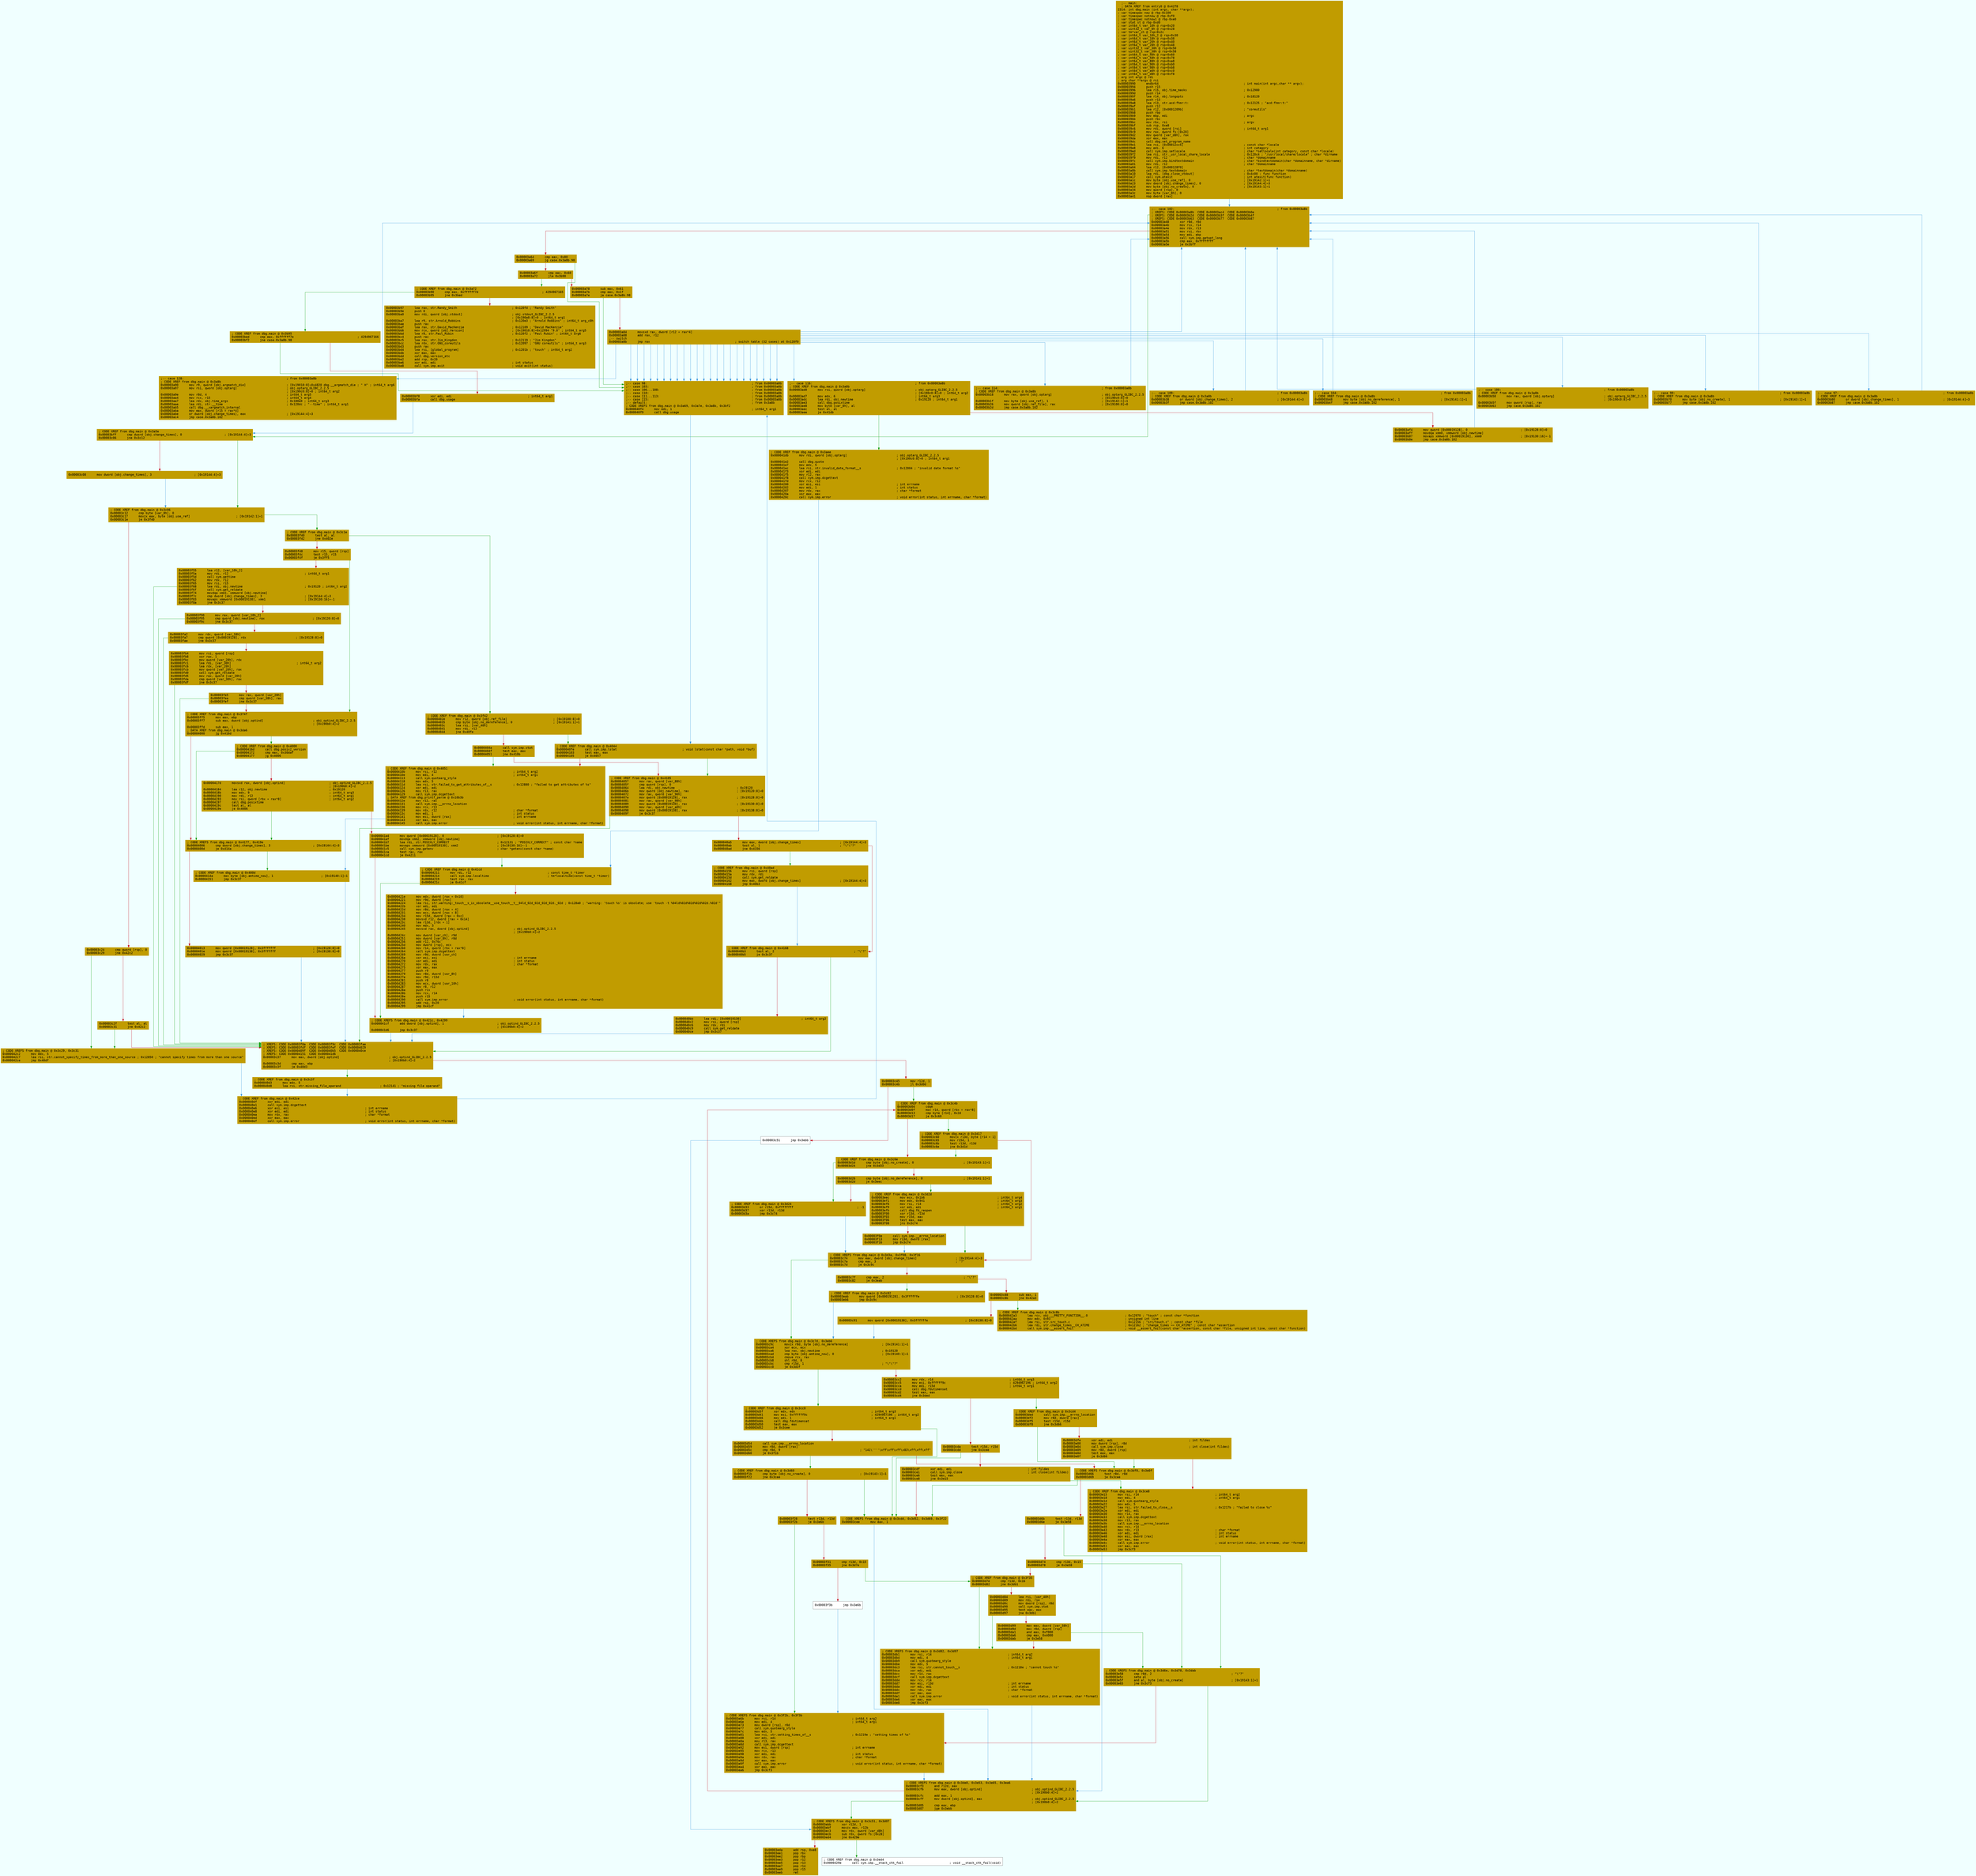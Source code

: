 digraph code {
	graph [bgcolor=azure fontsize=8 fontname="Courier" splines="ortho"];
	node [fillcolor=gray style=filled shape=box];
	edge [arrowhead="normal"];
	"0x00003990" [URL="dbg.main/0x00003990", fillcolor="#c19c00",color="#c19c00", fontname="Courier",label="  ;-- main:\l  ; DATA XREF from entry0 @ 0x42f8\l2314: int dbg.main (int argc, char **argv);\l; var timespec now @ rbp-0x100\l; var timespec notnow @ rbp-0xf0\l; var timespec notnow1 @ rbp-0xe0\l; var stat st @ rbp-0xd0\l; var int64_t var_10h @ rsp+0x20\l; var uint32_t var_8h @ rsp+0x28\l; var tm*var_ch @ rsp+0x2c\l; var int64_t var_10h_2 @ rsp+0x30\l; var int64_t var_18h @ rsp+0x38\l; var int64_t var_20h @ rsp+0x40\l; var int64_t var_28h @ rsp+0x48\l; var uint32_t var_30h @ rsp+0x50\l; var uint32_t var_38h @ rsp+0x58\l; var int64_t var_40h @ rsp+0x60\l; var int64_t var_58h @ rsp+0x78\l; var int64_t var_88h @ rsp+0xa8\l; var int64_t var_90h @ rsp+0xb0\l; var int64_t var_98h @ rsp+0xb8\l; var int64_t var_a0h @ rsp+0xc0\l; var int64_t var_d8h @ rsp+0xf8\l; arg int argc @ rdi\l; arg char **argv @ rsi\l0x00003990      endbr64                                                ; int main(int argc,char ** argv);\l0x00003994      push r15\l0x00003996      lea r15, obj.time_masks                                ; 0x12980\l0x0000399d      push r14\l0x0000399f      lea r14, obj.longopts                                  ; 0x18120\l0x000039a6      push r13\l0x000039a8      lea r13, str.acd:fhmr:t:                               ; 0x12125 ; \"acd:fhmr:t:\"\l0x000039af      push r12\l0x000039b1      lea r12, [0x0001209b]                                  ; \"coreutils\"\l0x000039b8      push rbp\l0x000039b9      mov ebp, edi                                           ; argc\l0x000039bb      push rbx\l0x000039bc      mov rbx, rsi                                           ; argv\l0x000039bf      sub rsp, 0xe8\l0x000039c6      mov rdi, qword [rsi]                                   ; int64_t arg1\l0x000039c9      mov rax, qword fs:[0x28]\l0x000039d2      mov qword [var_d8h], rax\l0x000039da      xor eax, eax\l0x000039dc      call dbg.set_program_name\l0x000039e1      lea rsi, [0x00012cc5]                                  ; const char *locale\l0x000039e8      mov edi, 6                                             ; int category\l0x000039ed      call sym.imp.setlocale                                 ; char *setlocale(int category, const char *locale)\l0x000039f2      lea rsi, str._usr_local_share_locale                   ; 0x120c4 ; \"/usr/local/share/locale\" ; char *dirname\l0x000039f9      mov rdi, r12                                           ; char *domainname\l0x000039fc      call sym.imp.bindtextdomain                            ; char *bindtextdomain(char *domainname, char *dirname)\l0x00003a01      mov rdi, r12                                           ; char *domainname\l0x00003a04      lea r12, [0x000128f0]\l0x00003a0b      call sym.imp.textdomain                                ; char *textdomain(char *domainname)\l0x00003a10      lea rdi, [dbg.close_stdout]                            ; 0x4c00 ; func function\l0x00003a17      call sym.atexit                                        ; int atexit(func function)\l0x00003a1c      mov byte [obj.use_ref], 0                              ; [0x19142:1]=1\l0x00003a23      mov dword [obj.change_times], 0                        ; [0x19144:4]=3\l0x00003a2d      mov byte [obj.no_create], 0                            ; [0x19143:1]=1\l0x00003a34      mov qword [rsp], 0\l0x00003a3c      mov byte [var_8h], 0\l0x00003a41      nop dword [rax]\l"]
	"0x00003a48" [URL="dbg.main/0x00003a48", fillcolor="#c19c00",color="#c19c00", fontname="Courier",label=";-- case 102:                                                          ; from 0x00003a8b\l; XREFS: CODE 0x00003a8b  CODE 0x00003ac4  CODE 0x00003b0e  \l; XREFS: CODE 0x00003b2d  CODE 0x00003b3f  CODE 0x00003b4f  \l; XREFS: CODE 0x00003b63  CODE 0x00003b77  CODE 0x00003b87  \l0x00003a48      xor r8d, r8d\l0x00003a4b      mov rcx, r14\l0x00003a4e      mov rdx, r13\l0x00003a51      mov rsi, rbx\l0x00003a54      mov edi, ebp\l0x00003a56      call sym.imp.getopt_long\l0x00003a5b      cmp eax, 0xffffffff\l0x00003a5e      je 0x3bff\l"]
	"0x00003a64" [URL="dbg.main/0x00003a64", fillcolor="#c19c00",color="#c19c00", fontname="Courier",label="0x00003a64      cmp eax, 0x80\l0x00003a69      jg case.0x3a8b.98\l"]
	"0x00003a6f" [URL="dbg.main/0x00003a6f", fillcolor="#c19c00",color="#c19c00", fontname="Courier",label="0x00003a6f      cmp eax, 0x60\l0x00003a72      jle 0x3b90\l"]
	"0x00003a78" [URL="dbg.main/0x00003a78", fillcolor="#c19c00",color="#c19c00", fontname="Courier",label="0x00003a78      sub eax, 0x61\l0x00003a7b      cmp eax, 0x1f\l0x00003a7e      ja case.0x3a8b.98\l"]
	"0x00003a84" [URL="dbg.main/0x00003a84", fillcolor="#c19c00",color="#c19c00", fontname="Courier",label="0x00003a84      movsxd rax, dword [r12 + rax*4]\l0x00003a88      add rax, r12\l;-- switch\l0x00003a8b      jmp rax                                                ; switch table (32 cases) at 0x128f0\l"]
	"0x00003a90" [URL="dbg.main/0x00003a90", fillcolor="#c19c00",color="#c19c00", fontname="Courier",label=";-- case 128:                                                          ; from 0x00003a8b\l; CODE XREF from dbg.main @ 0x3a8b\l0x00003a90      mov r9, qword [obj.argmatch_die]                       ; [0x19018:8]=0x4820 dbg.__argmatch_die ; \" H\" ; int64_t arg6\l0x00003a97      mov rsi, qword [obj.optarg]                            ; obj.optarg_GLIBC_2.2.5\l                                                                       ; [0x190c0:8]=0 ; int64_t arg2\l0x00003a9e      mov r8d, 4                                             ; int64_t arg5\l0x00003aa4      mov rcx, r15                                           ; int64_t arg4\l0x00003aa7      lea rdx, obj.time_args                                 ; 0x180e0 ; int64_t arg3\l0x00003aae      lea rdi, str.__time                                    ; 0x120dc ; \"--time\" ; int64_t arg1\l0x00003ab5      call dbg.__xargmatch_internal\l0x00003aba      mov eax, dword [r15 + rax*4]\l0x00003abe      or dword [obj.change_times], eax                       ; [0x19144:4]=3\l0x00003ac4      jmp case.0x3a8b.102\l"]
	"0x00003ad0" [URL="dbg.main/0x00003ad0", fillcolor="#c19c00",color="#c19c00", fontname="Courier",label=";-- case 116:                                                          ; from 0x00003a8b\l; CODE XREF from dbg.main @ 0x3a8b\l0x00003ad0      mov rsi, qword [obj.optarg]                            ; obj.optarg_GLIBC_2.2.5\l                                                                       ; [0x190c0:8]=0 ; int64_t arg2\l0x00003ad7      mov edx, 6                                             ; int64_t arg3\l0x00003adc      lea rdi, obj.newtime                                   ; 0x19120 ; int64_t arg1\l0x00003ae3      call dbg.posixtime\l0x00003ae8      mov byte [var_8h], al\l0x00003aec      test al, al\l0x00003aee      je 0x41db\l"]
	"0x00003af4" [URL="dbg.main/0x00003af4", fillcolor="#c19c00",color="#c19c00", fontname="Courier",label="0x00003af4      mov qword [0x00019128], 0                              ; [0x19128:8]=0\l0x00003aff      movdqa xmm0, xmmword [obj.newtime]\l0x00003b07      movaps xmmword [0x00019130], xmm0                      ; [0x19130:16]=-1\l0x00003b0e      jmp case.0x3a8b.102\l"]
	"0x00003b18" [URL="dbg.main/0x00003b18", fillcolor="#c19c00",color="#c19c00", fontname="Courier",label=";-- case 114:                                                          ; from 0x00003a8b\l; CODE XREF from dbg.main @ 0x3a8b\l0x00003b18      mov rax, qword [obj.optarg]                            ; obj.optarg_GLIBC_2.2.5\l                                                                       ; [0x190c0:8]=0\l0x00003b1f      mov byte [obj.use_ref], 1                              ; [0x19142:1]=1\l0x00003b26      mov qword [obj.ref_file], rax                          ; [0x19100:8]=0\l0x00003b2d      jmp case.0x3a8b.102\l"]
	"0x00003b38" [URL="dbg.main/0x00003b38", fillcolor="#c19c00",color="#c19c00", fontname="Courier",label=";-- case 109:                                                          ; from 0x00003a8b\l; CODE XREF from dbg.main @ 0x3a8b\l0x00003b38      or dword [obj.change_times], 2                         ; [0x19144:4]=3\l0x00003b3f      jmp case.0x3a8b.102\l"]
	"0x00003b48" [URL="dbg.main/0x00003b48", fillcolor="#c19c00",color="#c19c00", fontname="Courier",label=";-- case 104:                                                          ; from 0x00003a8b\l; CODE XREF from dbg.main @ 0x3a8b\l0x00003b48      mov byte [obj.no_dereference], 1                       ; [0x19141:1]=1\l0x00003b4f      jmp case.0x3a8b.102\l"]
	"0x00003b58" [URL="dbg.main/0x00003b58", fillcolor="#c19c00",color="#c19c00", fontname="Courier",label=";-- case 100:                                                          ; from 0x00003a8b\l; CODE XREF from dbg.main @ 0x3a8b\l0x00003b58      mov rax, qword [obj.optarg]                            ; obj.optarg_GLIBC_2.2.5\l                                                                       ; [0x190c0:8]=0\l0x00003b5f      mov qword [rsp], rax\l0x00003b63      jmp case.0x3a8b.102\l"]
	"0x00003b70" [URL="dbg.main/0x00003b70", fillcolor="#c19c00",color="#c19c00", fontname="Courier",label=";-- case 99:                                                           ; from 0x00003a8b\l; CODE XREF from dbg.main @ 0x3a8b\l0x00003b70      mov byte [obj.no_create], 1                            ; [0x19143:1]=1\l0x00003b77      jmp case.0x3a8b.102\l"]
	"0x00003b80" [URL="dbg.main/0x00003b80", fillcolor="#c19c00",color="#c19c00", fontname="Courier",label=";-- case 97:                                                           ; from 0x00003a8b\l; CODE XREF from dbg.main @ 0x3a8b\l0x00003b80      or dword [obj.change_times], 1                         ; [0x19144:4]=3\l0x00003b87      jmp case.0x3a8b.102\l"]
	"0x00003b90" [URL="dbg.main/0x00003b90", fillcolor="#c19c00",color="#c19c00", fontname="Courier",label="; CODE XREF from dbg.main @ 0x3a72\l0x00003b90      cmp eax, 0xffffff7d                                    ; 4294967165\l0x00003b95      jne 0x3bed\l"]
	"0x00003b97" [URL="dbg.main/0x00003b97", fillcolor="#c19c00",color="#c19c00", fontname="Courier",label="0x00003b97      lea rax, str.Randy_Smith                               ; 0x120fd ; \"Randy Smith\"\l0x00003b9e      push 0\l0x00003ba0      mov rdi, qword [obj.stdout]                            ; obj.stdout_GLIBC_2.2.5\l                                                                       ; [0x190a8:8]=0 ; int64_t arg1\l0x00003ba7      lea r9, str.Arnold_Robbins                             ; 0x120e3 ; \"Arnold Robbins\" ; int64_t arg_c0h\l0x00003bae      push rax\l0x00003baf      lea rax, str.David_MacKenzie                           ; 0x12109 ; \"David MacKenzie\"\l0x00003bb6      mov rcx, qword [obj.Version]                           ; [0x19010:8]=0x12994 \"9.0\" ; int64_t arg5\l0x00003bbd      lea r8, str.Paul_Rubin                                 ; 0x120f2 ; \"Paul Rubin\" ; int64_t arg6\l0x00003bc4      push rax\l0x00003bc5      lea rax, str.Jim_Kingdon                               ; 0x12119 ; \"Jim Kingdon\"\l0x00003bcc      lea rdx, str.GNU_coreutils                             ; 0x12097 ; \"GNU coreutils\" ; int64_t arg3\l0x00003bd3      push rax\l0x00003bd4      lea rsi, [global_program]                              ; 0x1201b ; \"touch\" ; int64_t arg2\l0x00003bdb      xor eax, eax\l0x00003bdd      call dbg.version_etc\l0x00003be2      add rsp, 0x20\l0x00003be6      xor edi, edi                                           ; int status\l0x00003be8      call sym.imp.exit                                      ; void exit(int status)\l"]
	"0x00003bed" [URL="dbg.main/0x00003bed", fillcolor="#c19c00",color="#c19c00", fontname="Courier",label="; CODE XREF from dbg.main @ 0x3b95\l0x00003bed      cmp eax, 0xffffff7e                                    ; 4294967166\l0x00003bf2      jne case.0x3a8b.98\l"]
	"0x00003bf8" [URL="dbg.main/0x00003bf8", fillcolor="#c19c00",color="#c19c00", fontname="Courier",label="0x00003bf8      xor edi, edi                                           ; int64_t arg1\l0x00003bfa      call dbg.usage\l"]
	"0x00003bff" [URL="dbg.main/0x00003bff", fillcolor="#c19c00",color="#c19c00", fontname="Courier",label="; CODE XREF from dbg.main @ 0x3a5e\l0x00003bff      cmp dword [obj.change_times], 0                        ; [0x19144:4]=3\l0x00003c06      jne 0x3c12\l"]
	"0x00003c08" [URL="dbg.main/0x00003c08", fillcolor="#c19c00",color="#c19c00", fontname="Courier",label="0x00003c08      mov dword [obj.change_times], 3                        ; [0x19144:4]=3\l"]
	"0x00003c12" [URL="dbg.main/0x00003c12", fillcolor="#c19c00",color="#c19c00", fontname="Courier",label="; CODE XREF from dbg.main @ 0x3c06\l0x00003c12      cmp byte [var_8h], 0\l0x00003c17      movzx eax, byte [obj.use_ref]                          ; [0x19142:1]=1\l0x00003c1e      je 0x3f40\l"]
	"0x00003c24" [URL="dbg.main/0x00003c24", fillcolor="#c19c00",color="#c19c00", fontname="Courier",label="0x00003c24      cmp qword [rsp], 0\l0x00003c29      jne 0x42c2\l"]
	"0x00003c2f" [URL="dbg.main/0x00003c2f", fillcolor="#c19c00",color="#c19c00", fontname="Courier",label="0x00003c2f      test al, al\l0x00003c31      jne 0x42c2\l"]
	"0x00003c37" [URL="dbg.main/0x00003c37", fillcolor="#c19c00",color="#c19c00", fontname="Courier",label="; XREFS: CODE 0x00003f8a  CODE 0x00003f9c  CODE 0x00003fae  \l; XREFS: CODE 0x00003fdf  CODE 0x00003fef  CODE 0x00004029  \l; XREFS: CODE 0x0000409f  CODE 0x000040b5  CODE 0x000040ce  \l; XREFS: CODE 0x00004151  CODE 0x000041d6  \l0x00003c37      mov eax, dword [obj.optind]                            ; obj.optind_GLIBC_2.2.5\l                                                                       ; [0x190b0:4]=2\l0x00003c3d      cmp eax, ebp\l0x00003c3f      je 0x40d3\l"]
	"0x00003c45" [URL="dbg.main/0x00003c45", fillcolor="#c19c00",color="#c19c00", fontname="Courier",label="0x00003c45      mov r12d, 1\l0x00003c4b      jl 0x3d0d\l"]
	"0x00003c51" [URL="dbg.main/0x00003c51", fillcolor="white",color="#767676", fontname="Courier",label="0x00003c51      jmp 0x3ebb\l"]
	"0x00003c60" [URL="dbg.main/0x00003c60", fillcolor="#c19c00",color="#c19c00", fontname="Courier",label="; CODE XREF from dbg.main @ 0x3d17\l0x00003c60      movzx r13d, byte [r14 + 1]\l0x00003c65      mov r15d, 1\l0x00003c6b      test r13d, r13d\l0x00003c6e      jne 0x3d1d\l"]
	"0x00003c74" [URL="dbg.main/0x00003c74", fillcolor="#c19c00",color="#c19c00", fontname="Courier",label="; CODE XREFS from dbg.main @ 0x3d3a, 0x3f08, 0x3f16\l0x00003c74      mov eax, dword [obj.change_times]                      ; [0x19144:4]=3\l0x00003c7a      cmp eax, 3                                             ; \"?\"\l0x00003c7d      je 0x3c9c\l"]
	"0x00003c7f" [URL="dbg.main/0x00003c7f", fillcolor="#c19c00",color="#c19c00", fontname="Courier",label="0x00003c7f      cmp eax, 2                                             ; \"\\\"?\"\l0x00003c82      je 0x3eab\l"]
	"0x00003c88" [URL="dbg.main/0x00003c88", fillcolor="#c19c00",color="#c19c00", fontname="Courier",label="0x00003c88      sub eax, 1\l0x00003c8b      jne 0x42a3\l"]
	"0x00003c91" [URL="dbg.main/0x00003c91", fillcolor="#c19c00",color="#c19c00", fontname="Courier",label="0x00003c91      mov qword [0x00019138], 0x3ffffffe                     ; [0x19138:8]=0\l"]
	"0x00003c9c" [URL="dbg.main/0x00003c9c", fillcolor="#c19c00",color="#c19c00", fontname="Courier",label="; CODE XREFS from dbg.main @ 0x3c7d, 0x3eb6\l0x00003c9c      movzx r8d, byte [obj.no_dereference]                   ; [0x19141:1]=1\l0x00003ca4      xor ecx, ecx\l0x00003ca6      lea rax, obj.newtime                                   ; 0x19120\l0x00003cad      cmp byte [obj.amtime_now], 0                           ; [0x19140:1]=1\l0x00003cb4      cmove rcx, rax\l0x00003cb8      shl r8d, 8\l0x00003cbc      cmp r15d, 1                                            ; \"\\\"\\\"?\"\l0x00003cc0      je 0x3d3f\l"]
	"0x00003cc2" [URL="dbg.main/0x00003cc2", fillcolor="#c19c00",color="#c19c00", fontname="Courier",label="0x00003cc2      mov rdx, r14                                           ; int64_t arg3\l0x00003cc5      mov esi, 0xffffff9c                                    ; 4294967196 ; int64_t arg2\l0x00003cca      mov edi, r15d                                          ; int64_t arg1\l0x00003ccd      call dbg.fdutimensat\l0x00003cd2      test eax, eax\l0x00003cd4      jne 0x3ded\l"]
	"0x00003cda" [URL="dbg.main/0x00003cda", fillcolor="#c19c00",color="#c19c00", fontname="Courier",label="0x00003cda      test r15d, r15d\l0x00003cdd      jne 0x3cee\l"]
	"0x00003cdf" [URL="dbg.main/0x00003cdf", fillcolor="#c19c00",color="#c19c00", fontname="Courier",label="0x00003cdf      xor edi, edi                                           ; int fildes\l0x00003ce1      call sym.imp.close                                     ; int close(int fildes)\l0x00003ce6      test eax, eax\l0x00003ce8      jne 0x3e15\l"]
	"0x00003cee" [URL="dbg.main/0x00003cee", fillcolor="#c19c00",color="#c19c00", fontname="Courier",label="; CODE XREFS from dbg.main @ 0x3cdd, 0x3d52, 0x3d69, 0x3f22\l0x00003cee      mov eax, 1\l"]
	"0x00003cf3" [URL="dbg.main/0x00003cf3", fillcolor="#c19c00",color="#c19c00", fontname="Courier",label="; CODE XREFS from dbg.main @ 0x3de8, 0x3e53, 0x3e65, 0x3ea6\l0x00003cf3      and r12d, eax\l0x00003cf6      mov eax, dword [obj.optind]                            ; obj.optind_GLIBC_2.2.5\l                                                                       ; [0x190b0:4]=2\l0x00003cfc      add eax, 1\l0x00003cff      mov dword [obj.optind], eax                            ; obj.optind_GLIBC_2.2.5\l                                                                       ; [0x190b0:4]=2\l0x00003d05      cmp eax, ebp\l0x00003d07      jge 0x3ebb\l"]
	"0x00003d0d" [URL="dbg.main/0x00003d0d", fillcolor="#c19c00",color="#c19c00", fontname="Courier",label="; CODE XREF from dbg.main @ 0x3c4b\l0x00003d0d      cdqe\l0x00003d0f      mov r14, qword [rbx + rax*8]\l0x00003d13      cmp byte [r14], 0x2d\l0x00003d17      je 0x3c60\l"]
	"0x00003d1d" [URL="dbg.main/0x00003d1d", fillcolor="#c19c00",color="#c19c00", fontname="Courier",label="; CODE XREF from dbg.main @ 0x3c6e\l0x00003d1d      cmp byte [obj.no_create], 0                            ; [0x19143:1]=1\l0x00003d24      jne 0x3d33\l"]
	"0x00003d26" [URL="dbg.main/0x00003d26", fillcolor="#c19c00",color="#c19c00", fontname="Courier",label="0x00003d26      cmp byte [obj.no_dereference], 0                       ; [0x19141:1]=1\l0x00003d2d      je 0x3eec\l"]
	"0x00003d33" [URL="dbg.main/0x00003d33", fillcolor="#c19c00",color="#c19c00", fontname="Courier",label="; CODE XREF from dbg.main @ 0x3d24\l0x00003d33      or r15d, 0xffffffff                                    ; -1\l0x00003d37      xor r13d, r13d\l0x00003d3a      jmp 0x3c74\l"]
	"0x00003d3f" [URL="dbg.main/0x00003d3f", fillcolor="#c19c00",color="#c19c00", fontname="Courier",label="; CODE XREF from dbg.main @ 0x3cc0\l0x00003d3f      xor edx, edx                                           ; int64_t arg3\l0x00003d41      mov esi, 0xffffff9c                                    ; 4294967196 ; int64_t arg2\l0x00003d46      mov edi, 1                                             ; int64_t arg1\l0x00003d4b      call dbg.fdutimensat\l0x00003d50      test eax, eax\l0x00003d52      je 0x3cee\l"]
	"0x00003d54" [URL="dbg.main/0x00003d54", fillcolor="#c19c00",color="#c19c00", fontname="Courier",label="0x00003d54      call sym.imp.__errno_location\l0x00003d59      mov r8d, dword [rax]\l0x00003d5c      cmp r8d, 9                                             ; \"141\\''''\\xff\\xff\\xff\\x83\\xff\\xff\\xff\"\l0x00003d60      je 0x3f1b\l"]
	"0x00003d66" [URL="dbg.main/0x00003d66", fillcolor="#c19c00",color="#c19c00", fontname="Courier",label="; CODE XREFS from dbg.main @ 0x3df8, 0x3e0f\l0x00003d66      test r8d, r8d\l0x00003d69      je 0x3cee\l"]
	"0x00003d6b" [URL="dbg.main/0x00003d6b", fillcolor="#c19c00",color="#c19c00", fontname="Courier",label="0x00003d6b      test r13d, r13d\l0x00003d6e      je 0x3e58\l"]
	"0x00003d74" [URL="dbg.main/0x00003d74", fillcolor="#c19c00",color="#c19c00", fontname="Courier",label="0x00003d74      cmp r13d, 0x15\l0x00003d78      je 0x3e58\l"]
	"0x00003d7e" [URL="dbg.main/0x00003d7e", fillcolor="#c19c00",color="#c19c00", fontname="Courier",label="; CODE XREF from dbg.main @ 0x3f35\l0x00003d7e      cmp r13d, 0x16\l0x00003d82      jne 0x3db1\l"]
	"0x00003d84" [URL="dbg.main/0x00003d84", fillcolor="#c19c00",color="#c19c00", fontname="Courier",label="0x00003d84      lea rsi, [var_40h]\l0x00003d89      mov rdi, r14\l0x00003d8c      mov dword [rsp], r8d\l0x00003d90      call sym.imp.stat\l0x00003d95      test eax, eax\l0x00003d97      jne 0x3db1\l"]
	"0x00003d99" [URL="dbg.main/0x00003d99", fillcolor="#c19c00",color="#c19c00", fontname="Courier",label="0x00003d99      mov eax, dword [var_58h]\l0x00003d9d      mov r8d, dword [rsp]\l0x00003da1      and eax, 0xf000\l0x00003da6      cmp eax, 0x4000\l0x00003dab      je 0x3e58\l"]
	"0x00003db1" [URL="dbg.main/0x00003db1", fillcolor="#c19c00",color="#c19c00", fontname="Courier",label="; CODE XREFS from dbg.main @ 0x3d82, 0x3d97\l0x00003db1      mov rsi, r14                                           ; int64_t arg2\l0x00003db4      mov edi, 4                                             ; int64_t arg1\l0x00003db9      call sym.quotearg_style\l0x00003dbe      mov edx, 5\l0x00003dc3      lea rsi, str.cannot_touch__s                           ; 0x1218e ; \"cannot touch %s\"\l0x00003dca      xor edi, edi\l0x00003dcc      mov r14, rax\l0x00003dcf      call sym.imp.dcgettext\l0x00003dd4      mov rcx, r14\l0x00003dd7      mov esi, r13d                                          ; int errname\l0x00003dda      xor edi, edi                                           ; int status\l0x00003ddc      mov rdx, rax                                           ; char *format\l0x00003ddf      xor eax, eax\l0x00003de1      call sym.imp.error                                     ; void error(int status, int errname, char *format)\l0x00003de6      xor eax, eax\l0x00003de8      jmp 0x3cf3\l"]
	"0x00003ded" [URL="dbg.main/0x00003ded", fillcolor="#c19c00",color="#c19c00", fontname="Courier",label="; CODE XREF from dbg.main @ 0x3cd4\l0x00003ded      call sym.imp.__errno_location\l0x00003df2      mov r8d, dword [rax]\l0x00003df5      test r15d, r15d\l0x00003df8      jne 0x3d66\l"]
	"0x00003dfe" [URL="dbg.main/0x00003dfe", fillcolor="#c19c00",color="#c19c00", fontname="Courier",label="0x00003dfe      xor edi, edi                                           ; int fildes\l0x00003e00      mov dword [rsp], r8d\l0x00003e04      call sym.imp.close                                     ; int close(int fildes)\l0x00003e09      mov r8d, dword [rsp]\l0x00003e0d      test eax, eax\l0x00003e0f      je 0x3d66\l"]
	"0x00003e15" [URL="dbg.main/0x00003e15", fillcolor="#c19c00",color="#c19c00", fontname="Courier",label="; CODE XREF from dbg.main @ 0x3ce8\l0x00003e15      mov rsi, r14                                           ; int64_t arg2\l0x00003e18      mov edi, 4                                             ; int64_t arg1\l0x00003e1d      call sym.quotearg_style\l0x00003e22      mov edx, 5\l0x00003e27      lea rsi, str.failed_to_close__s                        ; 0x1217b ; \"failed to close %s\"\l0x00003e2e      xor edi, edi\l0x00003e30      mov r14, rax\l0x00003e33      call sym.imp.dcgettext\l0x00003e38      mov r13, rax\l0x00003e3b      call sym.imp.__errno_location\l0x00003e40      mov rcx, r14\l0x00003e43      mov rdx, r13                                           ; char *format\l0x00003e46      xor edi, edi                                           ; int status\l0x00003e48      mov esi, dword [rax]                                   ; int errname\l0x00003e4a      xor eax, eax\l0x00003e4c      call sym.imp.error                                     ; void error(int status, int errname, char *format)\l0x00003e51      xor eax, eax\l0x00003e53      jmp 0x3cf3\l"]
	"0x00003e58" [URL="dbg.main/0x00003e58", fillcolor="#c19c00",color="#c19c00", fontname="Courier",label="; CODE XREFS from dbg.main @ 0x3d6e, 0x3d78, 0x3dab\l0x00003e58      cmp r8d, 2                                             ; \"\\\"?\"\l0x00003e5c      sete al\l0x00003e5f      and al, byte [obj.no_create]                           ; [0x19143:1]=1\l0x00003e65      jne 0x3cf3\l"]
	"0x00003e6b" [URL="dbg.main/0x00003e6b", fillcolor="#c19c00",color="#c19c00", fontname="Courier",label="; CODE XREFS from dbg.main @ 0x3f2b, 0x3f3b\l0x00003e6b      mov rsi, r14                                           ; int64_t arg2\l0x00003e6e      mov edi, 4                                             ; int64_t arg1\l0x00003e73      mov dword [rsp], r8d\l0x00003e77      call sym.quotearg_style\l0x00003e7c      mov edx, 5\l0x00003e81      lea rsi, str.setting_times_of__s                       ; 0x1219e ; \"setting times of %s\"\l0x00003e88      xor edi, edi\l0x00003e8a      mov r13, rax\l0x00003e8d      call sym.imp.dcgettext\l0x00003e92      mov esi, dword [rsp]                                   ; int errname\l0x00003e95      mov rcx, r13\l0x00003e98      xor edi, edi                                           ; int status\l0x00003e9a      mov rdx, rax                                           ; char *format\l0x00003e9d      xor eax, eax\l0x00003e9f      call sym.imp.error                                     ; void error(int status, int errname, char *format)\l0x00003ea4      xor eax, eax\l0x00003ea6      jmp 0x3cf3\l"]
	"0x00003eab" [URL="dbg.main/0x00003eab", fillcolor="#c19c00",color="#c19c00", fontname="Courier",label="; CODE XREF from dbg.main @ 0x3c82\l0x00003eab      mov qword [0x00019128], 0x3ffffffe                     ; [0x19128:8]=0\l0x00003eb6      jmp 0x3c9c\l"]
	"0x00003ebb" [URL="dbg.main/0x00003ebb", fillcolor="#c19c00",color="#c19c00", fontname="Courier",label="; CODE XREFS from dbg.main @ 0x3c51, 0x3d07\l0x00003ebb      xor r12d, 1\l0x00003ebf      movzx eax, r12b\l0x00003ec3      mov rdx, qword [var_d8h]\l0x00003ecb      sub rdx, qword fs:[0x28]\l0x00003ed4      jne 0x429e\l"]
	"0x00003eda" [URL="dbg.main/0x00003eda", fillcolor="#c19c00",color="#c19c00", fontname="Courier",label="0x00003eda      add rsp, 0xe8\l0x00003ee1      pop rbx\l0x00003ee2      pop rbp\l0x00003ee3      pop r12\l0x00003ee5      pop r13\l0x00003ee7      pop r14\l0x00003ee9      pop r15\l0x00003eeb      ret\l"]
	"0x00003eec" [URL="dbg.main/0x00003eec", fillcolor="#c19c00",color="#c19c00", fontname="Courier",label="; CODE XREF from dbg.main @ 0x3d2d\l0x00003eec      mov ecx, 0x1b6                                         ; int64_t arg4\l0x00003ef1      mov edx, 0x941                                         ; int64_t arg3\l0x00003ef6      mov rsi, r14                                           ; int64_t arg2\l0x00003ef9      xor edi, edi                                           ; int64_t arg1\l0x00003efb      call dbg.fd_reopen\l0x00003f00      xor r13d, r13d\l0x00003f03      mov r15d, eax\l0x00003f06      test eax, eax\l0x00003f08      jns 0x3c74\l"]
	"0x00003f0e" [URL="dbg.main/0x00003f0e", fillcolor="#c19c00",color="#c19c00", fontname="Courier",label="0x00003f0e      call sym.imp.__errno_location\l0x00003f13      mov r13d, dword [rax]\l0x00003f16      jmp 0x3c74\l"]
	"0x00003f1b" [URL="dbg.main/0x00003f1b", fillcolor="#c19c00",color="#c19c00", fontname="Courier",label="; CODE XREF from dbg.main @ 0x3d60\l0x00003f1b      cmp byte [obj.no_create], 0                            ; [0x19143:1]=1\l0x00003f22      jne 0x3cee\l"]
	"0x00003f28" [URL="dbg.main/0x00003f28", fillcolor="#c19c00",color="#c19c00", fontname="Courier",label="0x00003f28      test r13d, r13d\l0x00003f2b      je 0x3e6b\l"]
	"0x00003f31" [URL="dbg.main/0x00003f31", fillcolor="#c19c00",color="#c19c00", fontname="Courier",label="0x00003f31      cmp r13d, 0x15\l0x00003f35      jne 0x3d7e\l"]
	"0x00003f3b" [URL="dbg.main/0x00003f3b", fillcolor="white",color="#767676", fontname="Courier",label="0x00003f3b      jmp 0x3e6b\l"]
	"0x00003f40" [URL="dbg.main/0x00003f40", fillcolor="#c19c00",color="#c19c00", fontname="Courier",label="; CODE XREF from dbg.main @ 0x3c1e\l0x00003f40      test al, al\l0x00003f42      jne 0x402e\l"]
	"0x00003f48" [URL="dbg.main/0x00003f48", fillcolor="#c19c00",color="#c19c00", fontname="Courier",label="0x00003f48      mov r15, qword [rsp]\l0x00003f4c      test r15, r15\l0x00003f4f      je 0x3ff5\l"]
	"0x00003f55" [URL="dbg.main/0x00003f55", fillcolor="#c19c00",color="#c19c00", fontname="Courier",label="0x00003f55      lea r12, [var_10h_2]\l0x00003f5a      mov rdi, r12                                           ; int64_t arg1\l0x00003f5d      call sym.gettime\l0x00003f62      mov rdx, r12\l0x00003f65      mov rsi, r15\l0x00003f68      lea rdi, obj.newtime                                   ; 0x19120 ; int64_t arg2\l0x00003f6f      call sym.get_reldate\l0x00003f74      movdqa xmm1, xmmword [obj.newtime]\l0x00003f7c      cmp dword [obj.change_times], 3                        ; [0x19144:4]=3\l0x00003f83      movaps xmmword [0x00019130], xmm1                      ; [0x19130:16]=-1\l0x00003f8a      jne 0x3c37\l"]
	"0x00003f90" [URL="dbg.main/0x00003f90", fillcolor="#c19c00",color="#c19c00", fontname="Courier",label="0x00003f90      mov rax, qword [var_10h_2]\l0x00003f95      cmp qword [obj.newtime], rax                           ; [0x19120:8]=0\l0x00003f9c      jne 0x3c37\l"]
	"0x00003fa2" [URL="dbg.main/0x00003fa2", fillcolor="#c19c00",color="#c19c00", fontname="Courier",label="0x00003fa2      mov rdx, qword [var_18h]\l0x00003fa7      cmp qword [0x00019128], rdx                            ; [0x19128:8]=0\l0x00003fae      jne 0x3c37\l"]
	"0x00003fb4" [URL="dbg.main/0x00003fb4", fillcolor="#c19c00",color="#c19c00", fontname="Courier",label="0x00003fb4      mov rsi, qword [rsp]\l0x00003fb8      xor rax, 1\l0x00003fbc      mov qword [var_28h], rdx\l0x00003fc1      lea rdi, [var_30h]                                     ; int64_t arg2\l0x00003fc6      lea rdx, [var_20h]\l0x00003fcb      mov qword [var_20h], rax\l0x00003fd0      call sym.get_reldate\l0x00003fd5      mov rax, qword [var_20h]\l0x00003fda      cmp qword [var_30h], rax\l0x00003fdf      jne 0x3c37\l"]
	"0x00003fe5" [URL="dbg.main/0x00003fe5", fillcolor="#c19c00",color="#c19c00", fontname="Courier",label="0x00003fe5      mov rax, qword [var_28h]\l0x00003fea      cmp qword [var_38h], rax\l0x00003fef      jne 0x3c37\l"]
	"0x00003ff5" [URL="dbg.main/0x00003ff5", fillcolor="#c19c00",color="#c19c00", fontname="Courier",label="; CODE XREF from dbg.main @ 0x3f4f\l0x00003ff5      mov eax, ebp\l0x00003ff7      sub eax, dword [obj.optind]                            ; obj.optind_GLIBC_2.2.5\l                                                                       ; [0x190b0:4]=2\l0x00003ffd      sub eax, 1\l; DATA XREF from dbg.main @ 0x3da6\l0x00004000      jg 0x416d\l"]
	"0x00004006" [URL="dbg.main/0x00004006", fillcolor="#c19c00",color="#c19c00", fontname="Courier",label="; CODE XREFS from dbg.main @ 0x4177, 0x419e\l0x00004006      cmp dword [obj.change_times], 3                        ; [0x19144:4]=3\l0x0000400d      je 0x414a\l"]
	"0x00004013" [URL="dbg.main/0x00004013", fillcolor="#c19c00",color="#c19c00", fontname="Courier",label="0x00004013      mov qword [0x00019128], 0x3fffffff                     ; [0x19128:8]=0\l0x0000401e      mov qword [0x00019138], 0x3fffffff                     ; [0x19138:8]=0\l0x00004029      jmp 0x3c37\l"]
	"0x0000402e" [URL="dbg.main/0x0000402e", fillcolor="#c19c00",color="#c19c00", fontname="Courier",label="; CODE XREF from dbg.main @ 0x3f42\l0x0000402e      mov r12, qword [obj.ref_file]                          ; [0x19100:8]=0\l0x00004035      cmp byte [obj.no_dereference], 0                       ; [0x19141:1]=1\l0x0000403c      lea rsi, [var_40h]\l0x00004041      mov rdi, r12\l0x00004044      jne 0x40fe\l"]
	"0x0000404a" [URL="dbg.main/0x0000404a", fillcolor="#c19c00",color="#c19c00", fontname="Courier",label="0x0000404a      call sym.imp.stat\l0x0000404f      test eax, eax\l0x00004051      jne 0x410b\l"]
	"0x00004057" [URL="dbg.main/0x00004057", fillcolor="#c19c00",color="#c19c00", fontname="Courier",label="; CODE XREF from dbg.main @ 0x4105\l0x00004057      mov rax, qword [var_88h]\l0x0000405f      cmp qword [rsp], 0\l0x00004064      lea rdi, obj.newtime                                   ; 0x19120\l0x0000406b      mov qword [obj.newtime], rax                           ; [0x19120:8]=0\l0x00004072      mov rax, qword [var_90h]\l0x0000407a      mov qword [0x00019128], rax                            ; [0x19128:8]=0\l0x00004081      mov rax, qword [var_98h]\l0x00004089      mov qword [0x00019130], rax                            ; [0x19130:8]=0\l0x00004090      mov rax, qword [var_a0h]\l0x00004098      mov qword [0x00019138], rax                            ; [0x19138:8]=0\l0x0000409f      je 0x3c37\l"]
	"0x000040a5" [URL="dbg.main/0x000040a5", fillcolor="#c19c00",color="#c19c00", fontname="Courier",label="0x000040a5      mov eax, dword [obj.change_times]                      ; [0x19144:4]=3\l0x000040ab      test al, 1                                             ; \"\\\"\\\"?\"\l0x000040ad      jne 0x4156\l"]
	"0x000040b3" [URL="dbg.main/0x000040b3", fillcolor="#c19c00",color="#c19c00", fontname="Courier",label="; CODE XREF from dbg.main @ 0x4168\l0x000040b3      test al, 2                                             ; \"\\\"?\"\l0x000040b5      je 0x3c37\l"]
	"0x000040bb" [URL="dbg.main/0x000040bb", fillcolor="#c19c00",color="#c19c00", fontname="Courier",label="0x000040bb      lea rdi, [0x00019130]                                  ; int64_t arg2\l0x000040c2      mov rsi, qword [rsp]\l0x000040c6      mov rdx, rdi\l0x000040c9      call sym.get_reldate\l0x000040ce      jmp 0x3c37\l"]
	"0x000040d3" [URL="dbg.main/0x000040d3", fillcolor="#c19c00",color="#c19c00", fontname="Courier",label="; CODE XREF from dbg.main @ 0x3c3f\l0x000040d3      mov edx, 5\l0x000040d8      lea rsi, str.missing_file_operand                      ; 0x12141 ; \"missing file operand\"\l"]
	"0x000040df" [URL="dbg.main/0x000040df", fillcolor="#c19c00",color="#c19c00", fontname="Courier",label="; CODE XREF from dbg.main @ 0x42ce\l0x000040df      xor edi, edi\l0x000040e1      call sym.imp.dcgettext\l0x000040e6      xor esi, esi                                           ; int errname\l0x000040e8      xor edi, edi                                           ; int status\l0x000040ea      mov rdx, rax                                           ; char *format\l0x000040ed      xor eax, eax\l0x000040ef      call sym.imp.error                                     ; void error(int status, int errname, char *format)\l"]
	"0x000040f4" [URL="dbg.main/0x000040f4", fillcolor="#c19c00",color="#c19c00", fontname="Courier",label=";-- case 98:                                                           ; from 0x00003a8b\l;-- case 103:                                                          ; from 0x00003a8b\l;-- case 106...108:                                                    ; from 0x00003a8b\l;-- case 110:                                                          ; from 0x00003a8b\l;-- case 111...113:                                                    ; from 0x00003a8b\l;-- case 115:                                                          ; from 0x00003a8b\l;-- default:                                                           ; from 0x3a8b\l; CODE XREFS from dbg.main @ 0x3a69, 0x3a7e, 0x3a8b, 0x3bf2\l0x000040f4      mov edi, 1                                             ; int64_t arg1\l0x000040f9      call dbg.usage\l"]
	"0x000040fe" [URL="dbg.main/0x000040fe", fillcolor="#c19c00",color="#c19c00", fontname="Courier",label="; CODE XREF from dbg.main @ 0x4044\l0x000040fe      call sym.imp.lstat                                     ; void lstat(const char *path, void *buf)\l0x00004103      test eax, eax\l0x00004105      je 0x4057\l"]
	"0x0000410b" [URL="dbg.main/0x0000410b", fillcolor="#c19c00",color="#c19c00", fontname="Courier",label="; CODE XREF from dbg.main @ 0x4051\l0x0000410b      mov rsi, r12                                           ; int64_t arg2\l0x0000410e      mov edi, 4                                             ; int64_t arg1\l0x00004113      call sym.quotearg_style\l0x00004118      mov edx, 5\l0x0000411d      lea rsi, str.failed_to_get_attributes_of__s            ; 0x12880 ; \"failed to get attributes of %s\"\l0x00004124      xor edi, edi\l0x00004126      mov r13, rax\l0x00004129      call sym.imp.dcgettext\l; DATA XREF from dbg.printf_parse @ 0x10b3b\l0x0000412e      mov r12, rax\l0x00004131      call sym.imp.__errno_location\l0x00004136      mov rcx, r13\l0x00004139      mov rdx, r12                                           ; char *format\l0x0000413c      mov edi, 1                                             ; int status\l0x00004141      mov esi, dword [rax]                                   ; int errname\l0x00004143      xor eax, eax\l0x00004145      call sym.imp.error                                     ; void error(int status, int errname, char *format)\l"]
	"0x0000414a" [URL="dbg.main/0x0000414a", fillcolor="#c19c00",color="#c19c00", fontname="Courier",label="; CODE XREF from dbg.main @ 0x400d\l0x0000414a      mov byte [obj.amtime_now], 1                           ; [0x19140:1]=1\l0x00004151      jmp 0x3c37\l"]
	"0x00004156" [URL="dbg.main/0x00004156", fillcolor="#c19c00",color="#c19c00", fontname="Courier",label="; CODE XREF from dbg.main @ 0x40ad\l0x00004156      mov rsi, qword [rsp]\l0x0000415a      mov rdx, rdi\l0x0000415d      call sym.get_reldate\l0x00004162      mov eax, dword [obj.change_times]                      ; [0x19144:4]=3\l0x00004168      jmp 0x40b3\l"]
	"0x0000416d" [URL="dbg.main/0x0000416d", fillcolor="#c19c00",color="#c19c00", fontname="Courier",label="; CODE XREF from dbg.main @ 0x4000\l0x0000416d      call dbg.posix2_version\l0x00004172      cmp eax, 0x30daf\l0x00004177      jg 0x4006\l"]
	"0x0000417d" [URL="dbg.main/0x0000417d", fillcolor="#c19c00",color="#c19c00", fontname="Courier",label="0x0000417d      movsxd rax, dword [obj.optind]                         ; obj.optind_GLIBC_2.2.5\l                                                                       ; [0x190b0:4]=2\l0x00004184      lea r12, obj.newtime                                   ; 0x19120\l0x0000418b      mov edx, 9                                             ; int64_t arg3\l0x00004190      mov rdi, r12                                           ; int64_t arg1\l0x00004193      mov rsi, qword [rbx + rax*8]                           ; int64_t arg2\l0x00004197      call dbg.posixtime\l0x0000419c      test al, al\l0x0000419e      je 0x4006\l"]
	"0x000041a4" [URL="dbg.main/0x000041a4", fillcolor="#c19c00",color="#c19c00", fontname="Courier",label="0x000041a4      mov qword [0x00019128], 0                              ; [0x19128:8]=0\l0x000041af      movdqa xmm2, xmmword [obj.newtime]\l0x000041b7      lea rdi, str.POSIXLY_CORRECT                           ; 0x12131 ; \"POSIXLY_CORRECT\" ; const char *name\l0x000041be      movaps xmmword [0x00019130], xmm2                      ; [0x19130:16]=-1\l0x000041c5      call sym.imp.getenv                                    ; char *getenv(const char *name)\l0x000041ca      test rax, rax\l0x000041cd      je 0x4211\l"]
	"0x000041cf" [URL="dbg.main/0x000041cf", fillcolor="#c19c00",color="#c19c00", fontname="Courier",label="; CODE XREFS from dbg.main @ 0x421c, 0x4299\l0x000041cf      add dword [obj.optind], 1                              ; obj.optind_GLIBC_2.2.5\l                                                                       ; [0x190b0:4]=2\l0x000041d6      jmp 0x3c37\l"]
	"0x000041db" [URL="dbg.main/0x000041db", fillcolor="#c19c00",color="#c19c00", fontname="Courier",label="; CODE XREF from dbg.main @ 0x3aee\l0x000041db      mov rdi, qword [obj.optarg]                            ; obj.optarg_GLIBC_2.2.5\l                                                                       ; [0x190c0:8]=0 ; int64_t arg1\l0x000041e2      call dbg.quote\l0x000041e7      mov edx, 5\l0x000041ec      lea rsi, str.invalid_date_format__s                    ; 0x12004 ; \"invalid date format %s\"\l0x000041f3      xor edi, edi\l0x000041f5      mov r12, rax\l0x000041f8      call sym.imp.dcgettext\l0x000041fd      mov rcx, r12\l0x00004200      xor esi, esi                                           ; int errname\l0x00004202      mov edi, 1                                             ; int status\l0x00004207      mov rdx, rax                                           ; char *format\l0x0000420a      xor eax, eax\l0x0000420c      call sym.imp.error                                     ; void error(int status, int errname, char *format)\l"]
	"0x00004211" [URL="dbg.main/0x00004211", fillcolor="#c19c00",color="#c19c00", fontname="Courier",label="; CODE XREF from dbg.main @ 0x41cd\l0x00004211      mov rdi, r12                                           ; const time_t *timer\l0x00004214      call sym.imp.localtime                                 ; tm*localtime(const time_t *timer)\l0x00004219      test rax, rax\l0x0000421c      je 0x41cf\l"]
	"0x0000421e" [URL="dbg.main/0x0000421e", fillcolor="#c19c00",color="#c19c00", fontname="Courier",label="0x0000421e      mov edx, dword [rax + 0x10]\l0x00004221      mov r9d, dword [rax]\l0x00004224      lea rsi, str.warning:_touch__s_is_obsolete__use_touch__t__04ld_02d_02d_02d_02d._02d ; 0x128a0 ; \"warning: 'touch %s' is obsolete; use 'touch -t %04ld%02d%02d%02d%02d.%02d'\"\l0x0000422b      xor edi, edi\l0x0000422d      mov r8d, dword [rax + 4]\l0x00004231      mov ecx, dword [rax + 8]\l0x00004234      mov r15d, dword [rax + 0xc]\l0x00004238      movsxd r12, dword [rax + 0x14]\l0x0000423c      lea r13d, [rdx + 1]\l0x00004240      mov edx, 5\l0x00004245      movsxd rax, dword [obj.optind]                         ; obj.optind_GLIBC_2.2.5\l                                                                       ; [0x190b0:4]=2\l0x0000424c      mov dword [var_ch], r9d\l0x00004251      mov dword [var_8h], r8d\l0x00004256      add r12, 0x76c\l0x0000425d      mov dword [rsp], ecx\l0x00004260      mov r14, qword [rbx + rax*8]\l0x00004264      call sym.imp.dcgettext\l0x00004269      mov r9d, dword [var_ch]\l0x0000426e      xor esi, esi                                           ; int errname\l0x00004270      xor edi, edi                                           ; int status\l0x00004272      mov rdx, rax                                           ; char *format\l0x00004275      xor eax, eax\l0x00004277      push r9\l0x00004279      mov r8d, dword [var_8h]\l0x0000427e      mov r9d, r13d\l0x00004281      push r8\l0x00004283      mov ecx, dword [var_10h]\l0x00004287      mov r8, r12\l0x0000428a      push rcx\l0x0000428b      mov rcx, r14\l0x0000428e      push r15\l0x00004290      call sym.imp.error                                     ; void error(int status, int errname, char *format)\l0x00004295      add rsp, 0x20\l0x00004299      jmp 0x41cf\l"]
	"0x0000429e" [URL="dbg.main/0x0000429e", fillcolor="white",color="#767676", fontname="Courier",label="; CODE XREF from dbg.main @ 0x3ed4\l0x0000429e      call sym.imp.__stack_chk_fail                          ; void __stack_chk_fail(void)\l"]
	"0x000042a3" [URL="dbg.main/0x000042a3", fillcolor="#c19c00",color="#c19c00", fontname="Courier",label="; CODE XREF from dbg.main @ 0x3c8b\l0x000042a3      lea rcx, obj.__PRETTY_FUNCTION__.0                     ; 0x12970 ; \"touch\" ; const char *function\l0x000042aa      mov edx, 0x93                                          ; unsigned int line\l0x000042af      lea rsi, str.src_touch.c                               ; 0x12156 ; \"src/touch.c\" ; const char *file\l0x000042b6      lea rdi, str.change_times__CH_ATIME                    ; 0x12162 ; \"change_times == CH_ATIME\" ; const char *assertion\l0x000042bd      call sym.imp.__assert_fail                             ; void __assert_fail(const char *assertion, const char *file, unsigned int line, const char *function)\l"]
	"0x000042c2" [URL="dbg.main/0x000042c2", fillcolor="#c19c00",color="#c19c00", fontname="Courier",label="; CODE XREFS from dbg.main @ 0x3c29, 0x3c31\l0x000042c2      mov edx, 5\l0x000042c7      lea rsi, str.cannot_specify_times_from_more_than_one_source ; 0x12850 ; \"cannot specify times from more than one source\"\l0x000042ce      jmp 0x40df\l"]
        "0x00003990" -> "0x00003a48" [color="#3a96dd"];
        "0x00003a48" -> "0x00003bff" [color="#13a10e"];
        "0x00003a48" -> "0x00003a64" [color="#c50f1f"];
        "0x00003a64" -> "0x000040f4" [color="#13a10e"];
        "0x00003a64" -> "0x00003a6f" [color="#c50f1f"];
        "0x00003a6f" -> "0x00003b90" [color="#13a10e"];
        "0x00003a6f" -> "0x00003a78" [color="#c50f1f"];
        "0x00003a78" -> "0x000040f4" [color="#13a10e"];
        "0x00003a78" -> "0x00003a84" [color="#c50f1f"];
        "0x00003a84" -> "0x00003b80" [color="#3a96dd"];
        "0x00003a84" -> "0x000040f4" [color="#3a96dd"];
        "0x00003a84" -> "0x00003b70" [color="#3a96dd"];
        "0x00003a84" -> "0x00003b58" [color="#3a96dd"];
        "0x00003a84" -> "0x000040f4" [color="#3a96dd"];
        "0x00003a84" -> "0x00003a48" [color="#3a96dd"];
        "0x00003a84" -> "0x000040f4" [color="#3a96dd"];
        "0x00003a84" -> "0x00003b48" [color="#3a96dd"];
        "0x00003a84" -> "0x000040f4" [color="#3a96dd"];
        "0x00003a84" -> "0x000040f4" [color="#3a96dd"];
        "0x00003a84" -> "0x000040f4" [color="#3a96dd"];
        "0x00003a84" -> "0x000040f4" [color="#3a96dd"];
        "0x00003a84" -> "0x00003b38" [color="#3a96dd"];
        "0x00003a84" -> "0x000040f4" [color="#3a96dd"];
        "0x00003a84" -> "0x000040f4" [color="#3a96dd"];
        "0x00003a84" -> "0x000040f4" [color="#3a96dd"];
        "0x00003a84" -> "0x000040f4" [color="#3a96dd"];
        "0x00003a84" -> "0x00003b18" [color="#3a96dd"];
        "0x00003a84" -> "0x000040f4" [color="#3a96dd"];
        "0x00003a84" -> "0x00003ad0" [color="#3a96dd"];
        "0x00003a84" -> "0x000040f4" [color="#3a96dd"];
        "0x00003a84" -> "0x000040f4" [color="#3a96dd"];
        "0x00003a84" -> "0x000040f4" [color="#3a96dd"];
        "0x00003a84" -> "0x000040f4" [color="#3a96dd"];
        "0x00003a84" -> "0x000040f4" [color="#3a96dd"];
        "0x00003a84" -> "0x000040f4" [color="#3a96dd"];
        "0x00003a84" -> "0x000040f4" [color="#3a96dd"];
        "0x00003a84" -> "0x000040f4" [color="#3a96dd"];
        "0x00003a84" -> "0x000040f4" [color="#3a96dd"];
        "0x00003a84" -> "0x000040f4" [color="#3a96dd"];
        "0x00003a84" -> "0x000040f4" [color="#3a96dd"];
        "0x00003a84" -> "0x00003a90" [color="#3a96dd"];
        "0x00003a90" -> "0x00003a48" [color="#3a96dd"];
        "0x00003ad0" -> "0x000041db" [color="#13a10e"];
        "0x00003ad0" -> "0x00003af4" [color="#c50f1f"];
        "0x00003af4" -> "0x00003a48" [color="#3a96dd"];
        "0x00003b18" -> "0x00003a48" [color="#3a96dd"];
        "0x00003b38" -> "0x00003a48" [color="#3a96dd"];
        "0x00003b48" -> "0x00003a48" [color="#3a96dd"];
        "0x00003b58" -> "0x00003a48" [color="#3a96dd"];
        "0x00003b70" -> "0x00003a48" [color="#3a96dd"];
        "0x00003b80" -> "0x00003a48" [color="#3a96dd"];
        "0x00003b90" -> "0x00003bed" [color="#13a10e"];
        "0x00003b90" -> "0x00003b97" [color="#c50f1f"];
        "0x00003bed" -> "0x000040f4" [color="#13a10e"];
        "0x00003bed" -> "0x00003bf8" [color="#c50f1f"];
        "0x00003bf8" -> "0x00003bff" [color="#3a96dd"];
        "0x00003bff" -> "0x00003c12" [color="#13a10e"];
        "0x00003bff" -> "0x00003c08" [color="#c50f1f"];
        "0x00003c08" -> "0x00003c12" [color="#3a96dd"];
        "0x00003c12" -> "0x00003f40" [color="#13a10e"];
        "0x00003c12" -> "0x00003c24" [color="#c50f1f"];
        "0x00003c24" -> "0x000042c2" [color="#13a10e"];
        "0x00003c24" -> "0x00003c2f" [color="#c50f1f"];
        "0x00003c2f" -> "0x000042c2" [color="#13a10e"];
        "0x00003c2f" -> "0x00003c37" [color="#c50f1f"];
        "0x00003c37" -> "0x000040d3" [color="#13a10e"];
        "0x00003c37" -> "0x00003c45" [color="#c50f1f"];
        "0x00003c45" -> "0x00003d0d" [color="#13a10e"];
        "0x00003c45" -> "0x00003c51" [color="#c50f1f"];
        "0x00003c51" -> "0x00003ebb" [color="#3a96dd"];
        "0x00003c60" -> "0x00003d1d" [color="#13a10e"];
        "0x00003c60" -> "0x00003c74" [color="#c50f1f"];
        "0x00003c74" -> "0x00003c9c" [color="#13a10e"];
        "0x00003c74" -> "0x00003c7f" [color="#c50f1f"];
        "0x00003c7f" -> "0x00003eab" [color="#13a10e"];
        "0x00003c7f" -> "0x00003c88" [color="#c50f1f"];
        "0x00003c88" -> "0x000042a3" [color="#13a10e"];
        "0x00003c88" -> "0x00003c91" [color="#c50f1f"];
        "0x00003c91" -> "0x00003c9c" [color="#3a96dd"];
        "0x00003c9c" -> "0x00003d3f" [color="#13a10e"];
        "0x00003c9c" -> "0x00003cc2" [color="#c50f1f"];
        "0x00003cc2" -> "0x00003ded" [color="#13a10e"];
        "0x00003cc2" -> "0x00003cda" [color="#c50f1f"];
        "0x00003cda" -> "0x00003cee" [color="#13a10e"];
        "0x00003cda" -> "0x00003cdf" [color="#c50f1f"];
        "0x00003cdf" -> "0x00003e15" [color="#13a10e"];
        "0x00003cdf" -> "0x00003cee" [color="#c50f1f"];
        "0x00003cee" -> "0x00003cf3" [color="#3a96dd"];
        "0x00003cf3" -> "0x00003ebb" [color="#13a10e"];
        "0x00003cf3" -> "0x00003d0d" [color="#c50f1f"];
        "0x00003d0d" -> "0x00003c60" [color="#13a10e"];
        "0x00003d0d" -> "0x00003d1d" [color="#c50f1f"];
        "0x00003d1d" -> "0x00003d33" [color="#13a10e"];
        "0x00003d1d" -> "0x00003d26" [color="#c50f1f"];
        "0x00003d26" -> "0x00003eec" [color="#13a10e"];
        "0x00003d26" -> "0x00003d33" [color="#c50f1f"];
        "0x00003d33" -> "0x00003c74" [color="#3a96dd"];
        "0x00003d3f" -> "0x00003cee" [color="#13a10e"];
        "0x00003d3f" -> "0x00003d54" [color="#c50f1f"];
        "0x00003d54" -> "0x00003f1b" [color="#13a10e"];
        "0x00003d54" -> "0x00003d66" [color="#c50f1f"];
        "0x00003d66" -> "0x00003cee" [color="#13a10e"];
        "0x00003d66" -> "0x00003d6b" [color="#c50f1f"];
        "0x00003d6b" -> "0x00003e58" [color="#13a10e"];
        "0x00003d6b" -> "0x00003d74" [color="#c50f1f"];
        "0x00003d74" -> "0x00003e58" [color="#13a10e"];
        "0x00003d74" -> "0x00003d7e" [color="#c50f1f"];
        "0x00003d7e" -> "0x00003db1" [color="#13a10e"];
        "0x00003d7e" -> "0x00003d84" [color="#c50f1f"];
        "0x00003d84" -> "0x00003db1" [color="#13a10e"];
        "0x00003d84" -> "0x00003d99" [color="#c50f1f"];
        "0x00003d99" -> "0x00003e58" [color="#13a10e"];
        "0x00003d99" -> "0x00003db1" [color="#c50f1f"];
        "0x00003db1" -> "0x00003cf3" [color="#3a96dd"];
        "0x00003ded" -> "0x00003d66" [color="#13a10e"];
        "0x00003ded" -> "0x00003dfe" [color="#c50f1f"];
        "0x00003dfe" -> "0x00003d66" [color="#13a10e"];
        "0x00003dfe" -> "0x00003e15" [color="#c50f1f"];
        "0x00003e15" -> "0x00003cf3" [color="#3a96dd"];
        "0x00003e58" -> "0x00003cf3" [color="#13a10e"];
        "0x00003e58" -> "0x00003e6b" [color="#c50f1f"];
        "0x00003e6b" -> "0x00003cf3" [color="#3a96dd"];
        "0x00003eab" -> "0x00003c9c" [color="#3a96dd"];
        "0x00003ebb" -> "0x0000429e" [color="#13a10e"];
        "0x00003ebb" -> "0x00003eda" [color="#c50f1f"];
        "0x00003eec" -> "0x00003c74" [color="#13a10e"];
        "0x00003eec" -> "0x00003f0e" [color="#c50f1f"];
        "0x00003f0e" -> "0x00003c74" [color="#3a96dd"];
        "0x00003f1b" -> "0x00003cee" [color="#13a10e"];
        "0x00003f1b" -> "0x00003f28" [color="#c50f1f"];
        "0x00003f28" -> "0x00003e6b" [color="#13a10e"];
        "0x00003f28" -> "0x00003f31" [color="#c50f1f"];
        "0x00003f31" -> "0x00003d7e" [color="#13a10e"];
        "0x00003f31" -> "0x00003f3b" [color="#c50f1f"];
        "0x00003f3b" -> "0x00003e6b" [color="#3a96dd"];
        "0x00003f40" -> "0x0000402e" [color="#13a10e"];
        "0x00003f40" -> "0x00003f48" [color="#c50f1f"];
        "0x00003f48" -> "0x00003ff5" [color="#13a10e"];
        "0x00003f48" -> "0x00003f55" [color="#c50f1f"];
        "0x00003f55" -> "0x00003c37" [color="#13a10e"];
        "0x00003f55" -> "0x00003f90" [color="#c50f1f"];
        "0x00003f90" -> "0x00003c37" [color="#13a10e"];
        "0x00003f90" -> "0x00003fa2" [color="#c50f1f"];
        "0x00003fa2" -> "0x00003c37" [color="#13a10e"];
        "0x00003fa2" -> "0x00003fb4" [color="#c50f1f"];
        "0x00003fb4" -> "0x00003c37" [color="#13a10e"];
        "0x00003fb4" -> "0x00003fe5" [color="#c50f1f"];
        "0x00003fe5" -> "0x00003c37" [color="#13a10e"];
        "0x00003fe5" -> "0x00003ff5" [color="#c50f1f"];
        "0x00003ff5" -> "0x0000416d" [color="#13a10e"];
        "0x00003ff5" -> "0x00004006" [color="#c50f1f"];
        "0x00004006" -> "0x0000414a" [color="#13a10e"];
        "0x00004006" -> "0x00004013" [color="#c50f1f"];
        "0x00004013" -> "0x00003c37" [color="#3a96dd"];
        "0x0000402e" -> "0x000040fe" [color="#13a10e"];
        "0x0000402e" -> "0x0000404a" [color="#c50f1f"];
        "0x0000404a" -> "0x0000410b" [color="#13a10e"];
        "0x0000404a" -> "0x00004057" [color="#c50f1f"];
        "0x00004057" -> "0x00003c37" [color="#13a10e"];
        "0x00004057" -> "0x000040a5" [color="#c50f1f"];
        "0x000040a5" -> "0x00004156" [color="#13a10e"];
        "0x000040a5" -> "0x000040b3" [color="#c50f1f"];
        "0x000040b3" -> "0x00003c37" [color="#13a10e"];
        "0x000040b3" -> "0x000040bb" [color="#c50f1f"];
        "0x000040bb" -> "0x00003c37" [color="#3a96dd"];
        "0x000040d3" -> "0x000040df" [color="#3a96dd"];
        "0x000040df" -> "0x000040f4" [color="#3a96dd"];
        "0x000040f4" -> "0x000040fe" [color="#3a96dd"];
        "0x000040fe" -> "0x00004057" [color="#13a10e"];
        "0x000040fe" -> "0x0000410b" [color="#c50f1f"];
        "0x0000410b" -> "0x0000414a" [color="#3a96dd"];
        "0x0000414a" -> "0x00003c37" [color="#3a96dd"];
        "0x00004156" -> "0x000040b3" [color="#3a96dd"];
        "0x0000416d" -> "0x00004006" [color="#13a10e"];
        "0x0000416d" -> "0x0000417d" [color="#c50f1f"];
        "0x0000417d" -> "0x00004006" [color="#13a10e"];
        "0x0000417d" -> "0x000041a4" [color="#c50f1f"];
        "0x000041a4" -> "0x00004211" [color="#13a10e"];
        "0x000041a4" -> "0x000041cf" [color="#c50f1f"];
        "0x000041cf" -> "0x00003c37" [color="#3a96dd"];
        "0x000041db" -> "0x00004211" [color="#3a96dd"];
        "0x00004211" -> "0x000041cf" [color="#13a10e"];
        "0x00004211" -> "0x0000421e" [color="#c50f1f"];
        "0x0000421e" -> "0x000041cf" [color="#3a96dd"];
        "0x000042c2" -> "0x000040df" [color="#3a96dd"];
}
